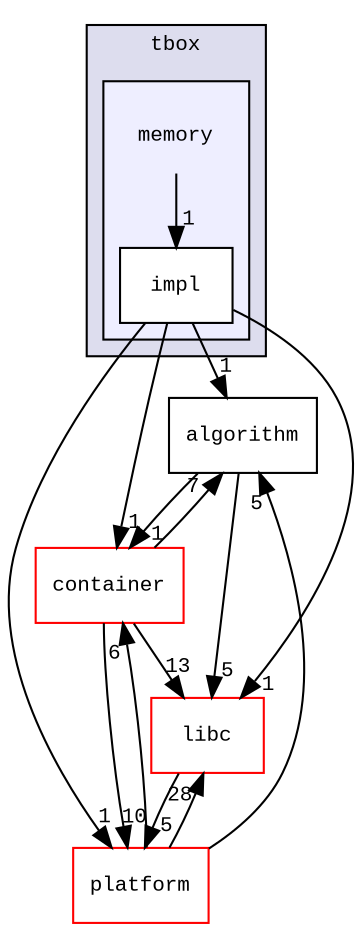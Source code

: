 digraph "src/tbox/memory" {
  compound=true
  node [ fontsize="10", fontname="CourierNew"];
  edge [ labelfontsize="10", labelfontname="CourierNew"];
  subgraph clusterdir_74c89af92d2f666610693d1f60c4bc85 {
    graph [ bgcolor="#ddddee", pencolor="black", label="tbox" fontname="CourierNew", fontsize="10", URL="dir_74c89af92d2f666610693d1f60c4bc85.html"]
  subgraph clusterdir_3a63078a59df387997c588a5ecec1861 {
    graph [ bgcolor="#eeeeff", pencolor="black", label="" URL="dir_3a63078a59df387997c588a5ecec1861.html"];
    dir_3a63078a59df387997c588a5ecec1861 [shape=plaintext label="memory"];
    dir_ea54a37dbff8003aa43c6fe2a1aeca2f [shape=box label="impl" color="black" fillcolor="white" style="filled" URL="dir_ea54a37dbff8003aa43c6fe2a1aeca2f.html"];
  }
  }
  dir_ac11f784b81667e62f917778dae2d743 [shape=box label="algorithm" URL="dir_ac11f784b81667e62f917778dae2d743.html"];
  dir_895e2f62803e10f0845db2d9f139817c [shape=box label="container" fillcolor="white" style="filled" color="red" URL="dir_895e2f62803e10f0845db2d9f139817c.html"];
  dir_3d9333e940592ee9d1dd6e9562262a64 [shape=box label="platform" fillcolor="white" style="filled" color="red" URL="dir_3d9333e940592ee9d1dd6e9562262a64.html"];
  dir_77f7a305e421ad7115258f9647362748 [shape=box label="libc" fillcolor="white" style="filled" color="red" URL="dir_77f7a305e421ad7115258f9647362748.html"];
  dir_ac11f784b81667e62f917778dae2d743->dir_895e2f62803e10f0845db2d9f139817c [headlabel="1", labeldistance=1.5 headhref="dir_000002_000006.html"];
  dir_ac11f784b81667e62f917778dae2d743->dir_77f7a305e421ad7115258f9647362748 [headlabel="5", labeldistance=1.5 headhref="dir_000002_000011.html"];
  dir_3a63078a59df387997c588a5ecec1861->dir_ea54a37dbff8003aa43c6fe2a1aeca2f [headlabel="1", labeldistance=1.5 headhref="dir_000025_000026.html"];
  dir_ea54a37dbff8003aa43c6fe2a1aeca2f->dir_ac11f784b81667e62f917778dae2d743 [headlabel="1", labeldistance=1.5 headhref="dir_000026_000002.html"];
  dir_ea54a37dbff8003aa43c6fe2a1aeca2f->dir_895e2f62803e10f0845db2d9f139817c [headlabel="1", labeldistance=1.5 headhref="dir_000026_000006.html"];
  dir_ea54a37dbff8003aa43c6fe2a1aeca2f->dir_3d9333e940592ee9d1dd6e9562262a64 [headlabel="1", labeldistance=1.5 headhref="dir_000026_000035.html"];
  dir_ea54a37dbff8003aa43c6fe2a1aeca2f->dir_77f7a305e421ad7115258f9647362748 [headlabel="1", labeldistance=1.5 headhref="dir_000026_000011.html"];
  dir_895e2f62803e10f0845db2d9f139817c->dir_ac11f784b81667e62f917778dae2d743 [headlabel="7", labeldistance=1.5 headhref="dir_000006_000002.html"];
  dir_895e2f62803e10f0845db2d9f139817c->dir_3d9333e940592ee9d1dd6e9562262a64 [headlabel="10", labeldistance=1.5 headhref="dir_000006_000035.html"];
  dir_895e2f62803e10f0845db2d9f139817c->dir_77f7a305e421ad7115258f9647362748 [headlabel="13", labeldistance=1.5 headhref="dir_000006_000011.html"];
  dir_3d9333e940592ee9d1dd6e9562262a64->dir_ac11f784b81667e62f917778dae2d743 [headlabel="5", labeldistance=1.5 headhref="dir_000035_000002.html"];
  dir_3d9333e940592ee9d1dd6e9562262a64->dir_895e2f62803e10f0845db2d9f139817c [headlabel="6", labeldistance=1.5 headhref="dir_000035_000006.html"];
  dir_3d9333e940592ee9d1dd6e9562262a64->dir_77f7a305e421ad7115258f9647362748 [headlabel="28", labeldistance=1.5 headhref="dir_000035_000011.html"];
  dir_77f7a305e421ad7115258f9647362748->dir_3d9333e940592ee9d1dd6e9562262a64 [headlabel="5", labeldistance=1.5 headhref="dir_000011_000035.html"];
}

